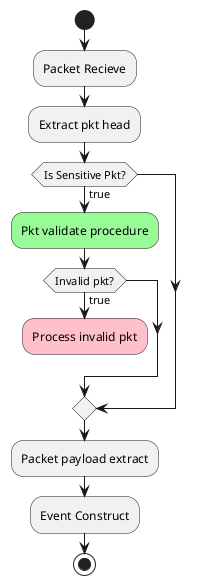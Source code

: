 @startuml Packet

start
:Packet Recieve;
:Extract pkt head;
if (Is Sensitive Pkt?) is (true) then
	#palegreen:Pkt validate procedure;
	if (Invalid pkt?) is (true) then
		#pink:Process invalid pkt;
		kill
	endif
endif
:Packet payload extract;
:Event Construct;
stop

@enduml
